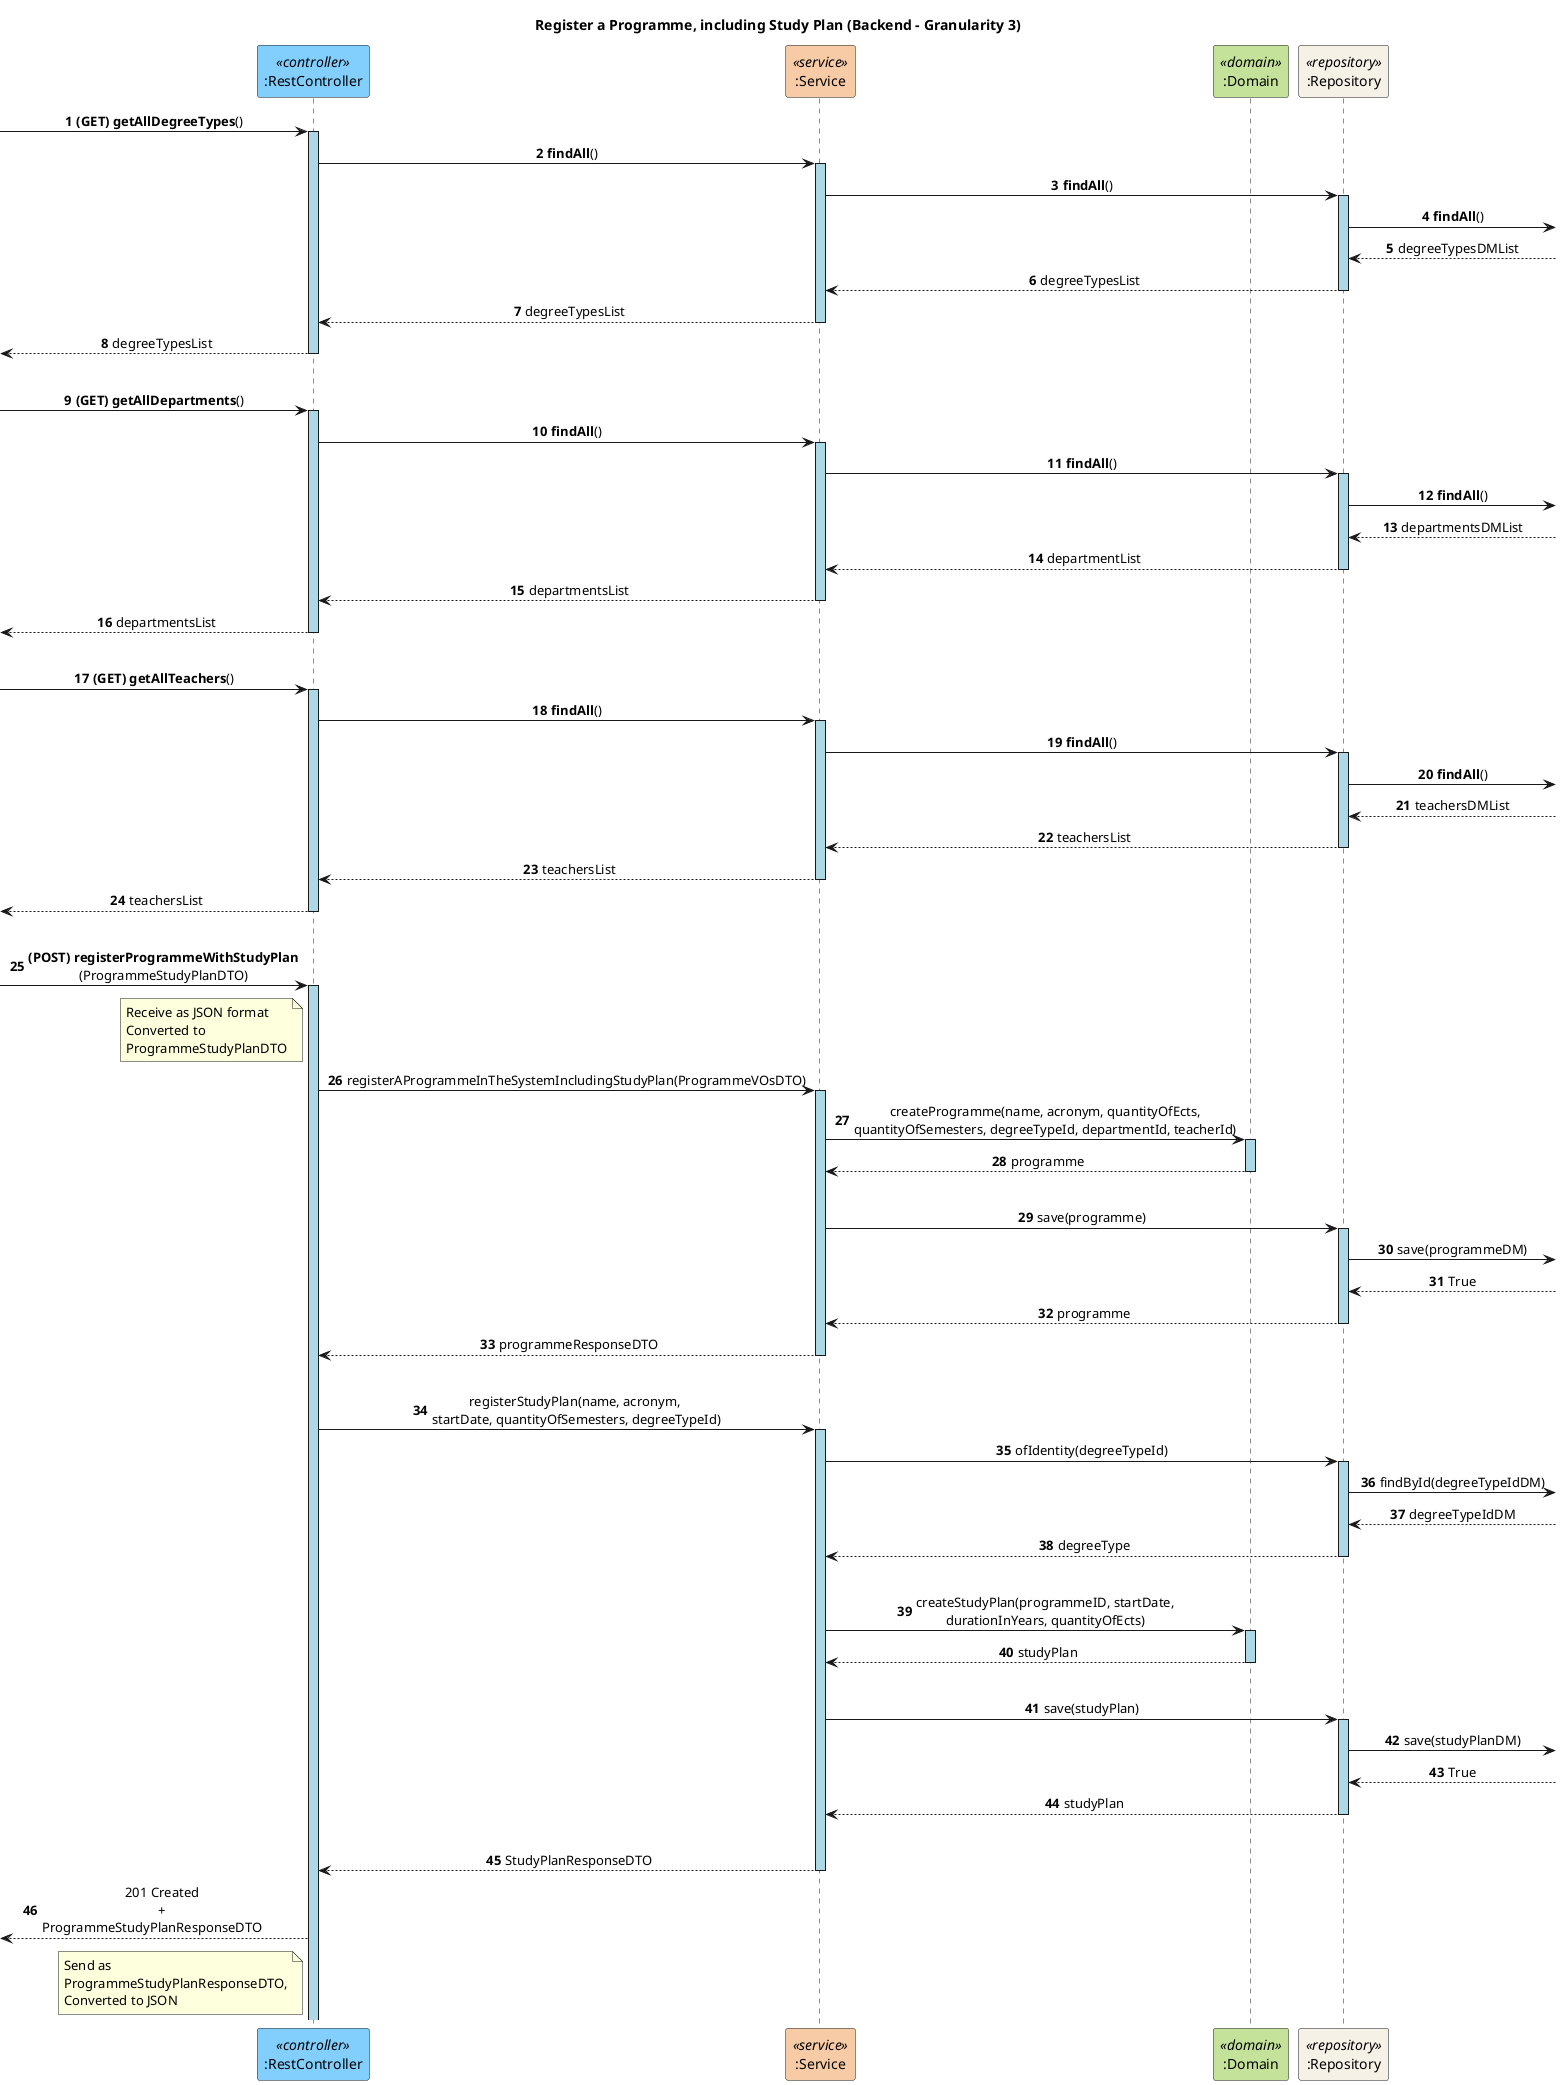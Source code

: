 @startuml
title Register a Programme, including Study Plan (Backend - Granularity 3)
skinparam sequenceLifeLineBackgroundColor lightblue
skinparam sequenceMessageAlign center
autonumber

participant ":RestController" as RestController <<controller>> #82CFFD
participant ":Service" as Service <<service>> #F6CBA5
participant ":Domain" as Domain <<domain>> #C4E29A
participant ":Repository" as Repository <<repository>> #F6F1E7

-> RestController: **(GET) getAllDegreeTypes**()
activate RestController
RestController -> Service: **findAll**()
activate Service
Service -> Repository: **findAll**()
activate Repository
Repository -> : **findAll**()
Repository <-- : degreeTypesDMList
Repository --> Service: degreeTypesList
deactivate Repository
Service --> RestController: degreeTypesList
deactivate Service
<-- RestController: degreeTypesList
deactivate RestController
|||
-> RestController: **(GET) getAllDepartments**()
activate RestController
RestController -> Service: **findAll**()
activate Service
Service -> Repository: **findAll**()
activate Repository
Repository -> : **findAll**()
Repository <-- : departmentsDMList
Repository --> Service: departmentList
deactivate Repository
Service --> RestController: departmentsList
deactivate Service
<-- RestController: departmentsList
deactivate RestController
|||
-> RestController: **(GET) getAllTeachers**()
activate RestController
RestController -> Service: **findAll**()
activate Service
Service -> Repository: **findAll**()
activate Repository
Repository -> : **findAll**()
Repository <-- : teachersDMList
Repository --> Service: teachersList
deactivate Repository
Service --> RestController: teachersList
deactivate Service
<-- RestController: teachersList
deactivate RestController
|||
-> RestController: **(POST) registerProgrammeWithStudyPlan**\n(ProgrammeStudyPlanDTO)
activate RestController
note left of RestController
  Receive as JSON format
  Converted to
  ProgrammeStudyPlanDTO
end note

RestController -> Service: registerAProgrammeInTheSystemIncludingStudyPlan(ProgrammeVOsDTO)
activate Service
Service -> Domain: createProgramme(name, acronym, quantityOfEcts,\nquantityOfSemesters, degreeTypeId, departmentId, teacherId)
activate Domain
Domain --> Service: programme
deactivate Domain
|||
Service -> Repository: save(programme)
activate Repository
Repository -> : save(programmeDM)
Repository <-- : True
Repository --> Service: programme
deactivate Repository
Service --> RestController: programmeResponseDTO
deactivate Service
|||
RestController -> Service: registerStudyPlan(name, acronym, \nstartDate, quantityOfSemesters, degreeTypeId)
activate Service
Service -> Repository: ofIdentity(degreeTypeId)
activate Repository
Repository -> : findById(degreeTypeIdDM)
Repository <-- : degreeTypeIdDM
Repository --> Service: degreeType
deactivate Repository
|||
Service -> Domain: createStudyPlan(programmeID, startDate,\ndurationInYears, quantityOfEcts)
activate Domain
Domain --> Service: studyPlan
deactivate Domain
|||
Service -> Repository: save(studyPlan)
activate Repository
Repository -> : save(studyPlanDM)
Repository <-- : True
Repository --> Service: studyPlan
deactivate Repository
|||
Service --> RestController: StudyPlanResponseDTO
deactivate Service
<-- RestController: 201 Created \n+ \nProgrammeStudyPlanResponseDTO\t
note left RestController
  Send as
  ProgrammeStudyPlanResponseDTO,
  Converted to JSON
end note
@enduml